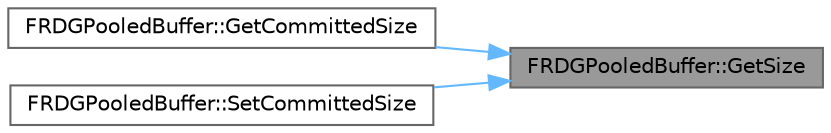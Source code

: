 digraph "FRDGPooledBuffer::GetSize"
{
 // INTERACTIVE_SVG=YES
 // LATEX_PDF_SIZE
  bgcolor="transparent";
  edge [fontname=Helvetica,fontsize=10,labelfontname=Helvetica,labelfontsize=10];
  node [fontname=Helvetica,fontsize=10,shape=box,height=0.2,width=0.4];
  rankdir="RL";
  Node1 [id="Node000001",label="FRDGPooledBuffer::GetSize",height=0.2,width=0.4,color="gray40", fillcolor="grey60", style="filled", fontcolor="black",tooltip=" "];
  Node1 -> Node2 [id="edge1_Node000001_Node000002",dir="back",color="steelblue1",style="solid",tooltip=" "];
  Node2 [id="Node000002",label="FRDGPooledBuffer::GetCommittedSize",height=0.2,width=0.4,color="grey40", fillcolor="white", style="filled",URL="$d3/dea/classFRDGPooledBuffer.html#a374b4d50fef34e40eaa335cc73e6bd5d",tooltip=" "];
  Node1 -> Node3 [id="edge2_Node000001_Node000003",dir="back",color="steelblue1",style="solid",tooltip=" "];
  Node3 [id="Node000003",label="FRDGPooledBuffer::SetCommittedSize",height=0.2,width=0.4,color="grey40", fillcolor="white", style="filled",URL="$d3/dea/classFRDGPooledBuffer.html#adbc7a38cd010b4d87b68abbc6de9b164",tooltip=" "];
}
